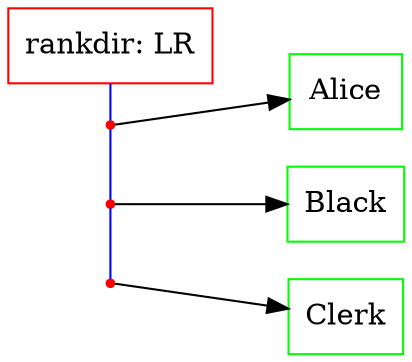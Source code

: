 digraph RANKDIR
{
    fixedsize=true;          
    node [shape=box, size="15,15"];
    rankdir=LR;    
    Parent_1 [label="rankdir: LR", color=RED];

    point_1 [shape=point, color=RED];
    Person_1 [label="Alice", color=GREEN];
    point_1 -> Person_1;

    point_2 [shape=point, color=RED];
    Person_2 [label="Black", color=GREEN];
    point_2 -> Person_2;

    point_3 [shape=point, color=RED];
    Person_3 [label="Clerk", color=GREEN]
    point_3 -> Person_3;
    {
      rank=same;
	    Parent_1 -> point_1 -> point_2 -> point_3[arrowhead=none, color=blue]
    }
}